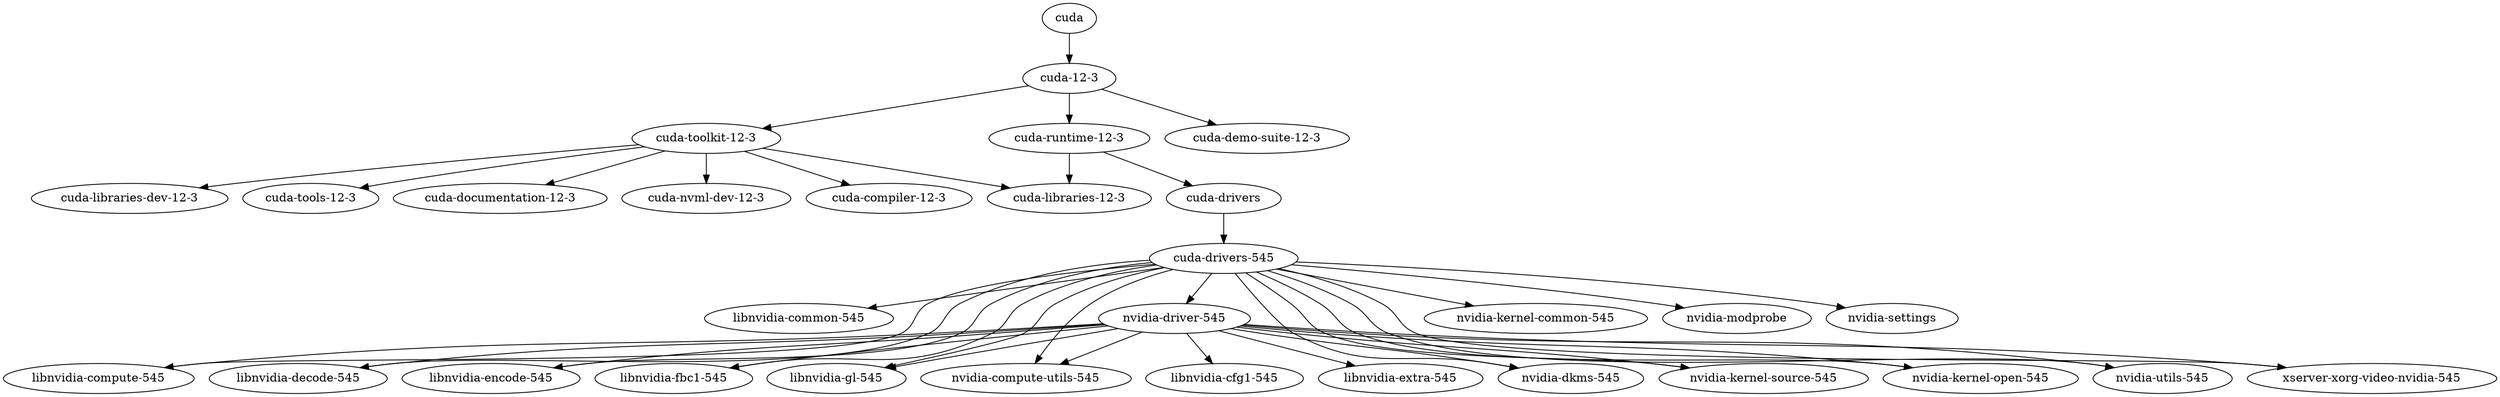 // Generate the graph with:
//   dot -Tpng nvidia-dependencies.dot -o nvidia-dependencies.png

digraph dependencies {
    // Define nodes
    "cuda" -> "cuda-12-3";
    "cuda-12-3" -> "cuda-runtime-12-3";
    "cuda-12-3" -> "cuda-toolkit-12-3";
    "cuda-12-3" -> "cuda-demo-suite-12-3";
    "cuda-runtime-12-3" -> "cuda-libraries-12-3";
    "cuda-runtime-12-3" -> "cuda-drivers";
    "cuda-toolkit-12-3" -> "cuda-compiler-12-3";
    "cuda-toolkit-12-3" -> "cuda-libraries-12-3";
    "cuda-toolkit-12-3" -> "cuda-libraries-dev-12-3";
    "cuda-toolkit-12-3" -> "cuda-tools-12-3";
    "cuda-toolkit-12-3" -> "cuda-documentation-12-3";
    "cuda-toolkit-12-3" -> "cuda-nvml-dev-12-3";
    "cuda-drivers" -> "cuda-drivers-545";
    "cuda-drivers-545" -> "libnvidia-common-545";
    "cuda-drivers-545" -> "libnvidia-compute-545";
    "cuda-drivers-545" -> "libnvidia-decode-545";
    "cuda-drivers-545" -> "libnvidia-encode-545";
    "cuda-drivers-545" -> "libnvidia-fbc1-545";
    "cuda-drivers-545" -> "libnvidia-gl-545";
    "cuda-drivers-545" -> "nvidia-compute-utils-545";
    "cuda-drivers-545" -> "nvidia-dkms-545";
    "cuda-drivers-545" -> "nvidia-driver-545";
    "cuda-drivers-545" -> "nvidia-kernel-common-545";
    "cuda-drivers-545" -> "nvidia-kernel-source-545";
    "cuda-drivers-545" -> "nvidia-kernel-open-545";
    "cuda-drivers-545" -> "nvidia-utils-545";
    "cuda-drivers-545" -> "xserver-xorg-video-nvidia-545";
    "cuda-drivers-545" -> "nvidia-modprobe";
    "cuda-drivers-545" -> "nvidia-settings";

    "nvidia-driver-545" -> "libnvidia-gl-545";
    "nvidia-driver-545" -> "nvidia-dkms-545";
    "nvidia-driver-545" -> "nvidia-kernel-source-545";
    "nvidia-driver-545" -> "nvidia-kernel-open-545";
    "nvidia-driver-545" -> "libnvidia-compute-545";
    "nvidia-driver-545" -> "libnvidia-extra-545";
    "nvidia-driver-545" -> "nvidia-compute-utils-545";
    "nvidia-driver-545" -> "libnvidia-decode-545";
    "nvidia-driver-545" -> "libnvidia-encode-545";
    "nvidia-driver-545" -> "nvidia-utils-545";
    "nvidia-driver-545" -> "xserver-xorg-video-nvidia-545";
    "nvidia-driver-545" -> "libnvidia-cfg1-545";
    "nvidia-driver-545" -> "libnvidia-fbc1-545";

    // Attributes
    node [shape=box];
}
